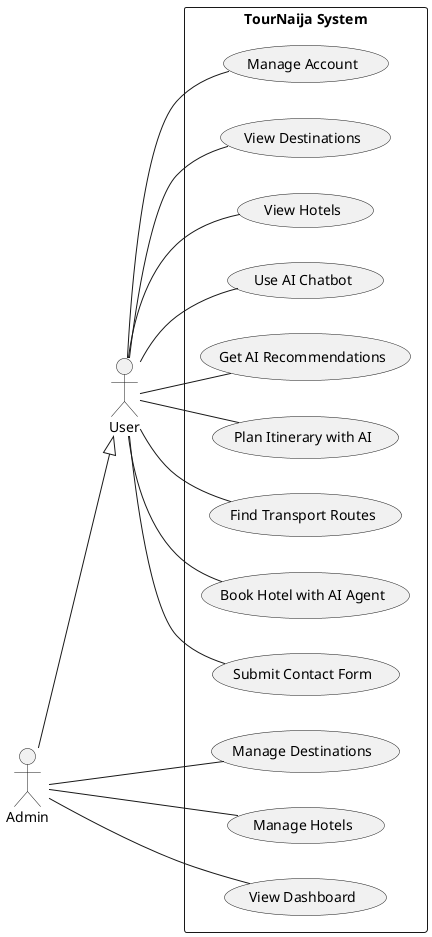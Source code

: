 @startuml Use Case Diagram
left to right direction

actor "User" as User
actor "Admin" as Admin

Admin --|> User

rectangle "TourNaija System" {
  usecase "Manage Account" as UC_ManageAccount
  usecase "View Destinations" as UC_ViewDestinations
  usecase "View Hotels" as UC_ViewHotels
  usecase "Use AI Chatbot" as UC_Chatbot
  usecase "Get AI Recommendations" as UC_Recommend
  usecase "Plan Itinerary with AI" as UC_Itinerary
  usecase "Find Transport Routes" as UC_Transport
  usecase "Book Hotel with AI Agent" as UC_BookHotel
  usecase "Submit Contact Form" as UC_Contact

  usecase "Manage Destinations" as UC_ManageDest
  usecase "Manage Hotels" as UC_ManageHotels
  usecase "View Dashboard" as UC_Dashboard
}

User -- UC_ManageAccount
User -- UC_ViewDestinations
User -- UC_ViewHotels
User -- UC_Chatbot
User -- UC_Recommend
User -- UC_Itinerary
User -- UC_Transport
User -- UC_BookHotel
User -- UC_Contact

Admin -- UC_ManageDest
Admin -- UC_ManageHotels
Admin -- UC_Dashboard

@enduml
